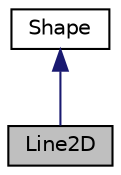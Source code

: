 digraph "Line2D"
{
 // LATEX_PDF_SIZE
  edge [fontname="Helvetica",fontsize="10",labelfontname="Helvetica",labelfontsize="10"];
  node [fontname="Helvetica",fontsize="10",shape=record];
  Node1 [label="Line2D",height=0.2,width=0.4,color="black", fillcolor="grey75", style="filled", fontcolor="black",tooltip="Class representing a 2D line in the Lumos engine."];
  Node2 -> Node1 [dir="back",color="midnightblue",fontsize="10",style="solid",fontname="Helvetica"];
  Node2 [label="Shape",height=0.2,width=0.4,color="black", fillcolor="white", style="filled",URL="$classShape.html",tooltip="Base class representing a generic shape."];
}
